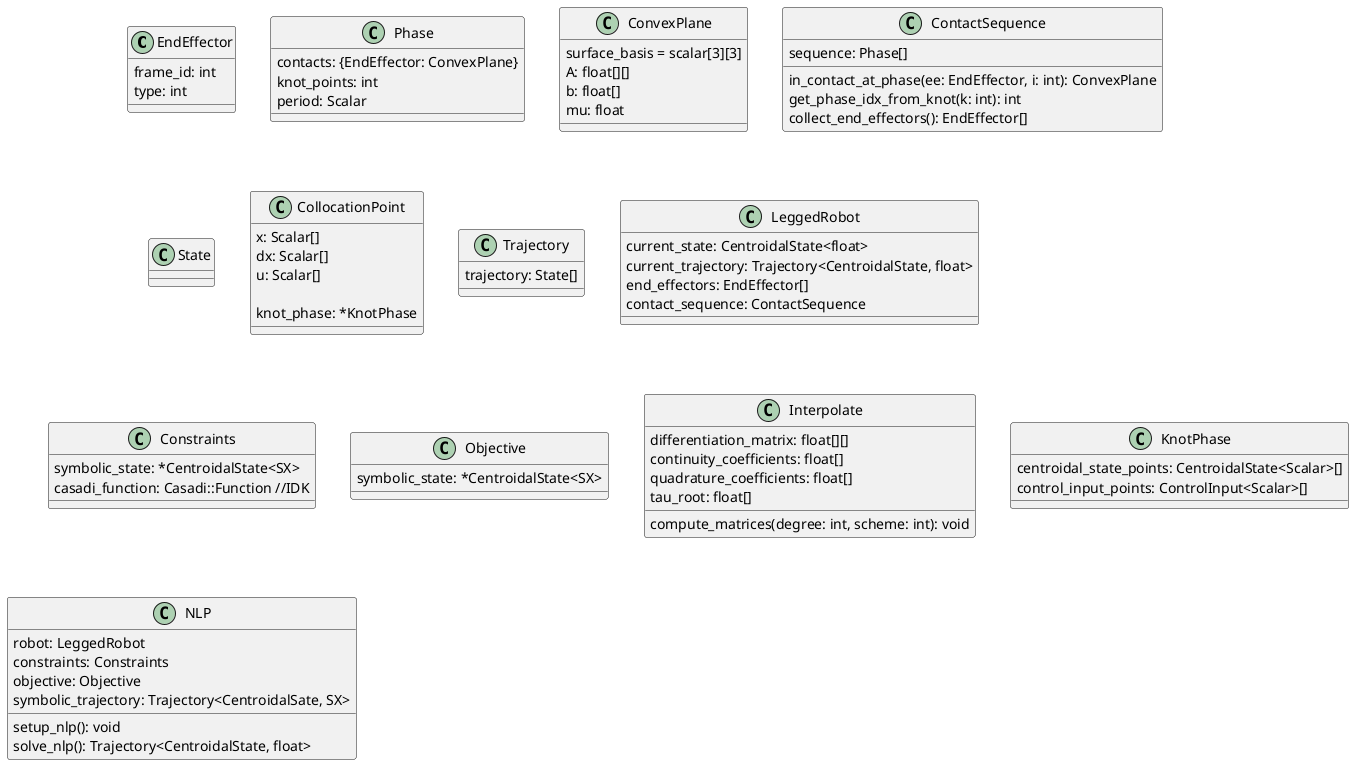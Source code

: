 @startuml

class EndEffector {
    frame_id: int
    type: int
}

class Phase {
    contacts: {EndEffector: ConvexPlane}
    knot_points: int
    period: Scalar
}

class ConvexPlane {
    surface_basis = scalar[3][3]
    A: float[][]
    b: float[]
    mu: float
}

class ContactSequence {
    sequence: Phase[]
    in_contact_at_phase(ee: EndEffector, i: int): ConvexPlane
    get_phase_idx_from_knot(k: int): int
    collect_end_effectors(): EndEffector[]
}

class State {
}

class CollocationPoint {
    x: Scalar[]
    dx: Scalar[]
    u: Scalar[]

    knot_phase: *KnotPhase
}

class Trajectory {
    trajectory: State[]
}

class LeggedRobot {
    current_state: CentroidalState<float>
    current_trajectory: Trajectory<CentroidalState, float>
    end_effectors: EndEffector[]
    contact_sequence: ContactSequence
}

class Constraints {
    symbolic_state: *CentroidalState<SX>
    casadi_function: Casadi::Function //IDK
}

class Objective {
    symbolic_state: *CentroidalState<SX>
}

class Interpolate {
    differentiation_matrix: float[][]
    continuity_coefficients: float[]
    quadrature_coefficients: float[]
    tau_root: float[]
    compute_matrices(degree: int, scheme: int): void
}

class KnotPhase {
    centroidal_state_points: CentroidalState<Scalar>[]
    control_input_points: ControlInput<Scalar>[]
}

class NLP {
    robot: LeggedRobot
    constraints: Constraints
    objective: Objective
    symbolic_trajectory: Trajectory<CentroidalSate, SX>
    setup_nlp(): void
    solve_nlp(): Trajectory<CentroidalState, float>
}



@enduml